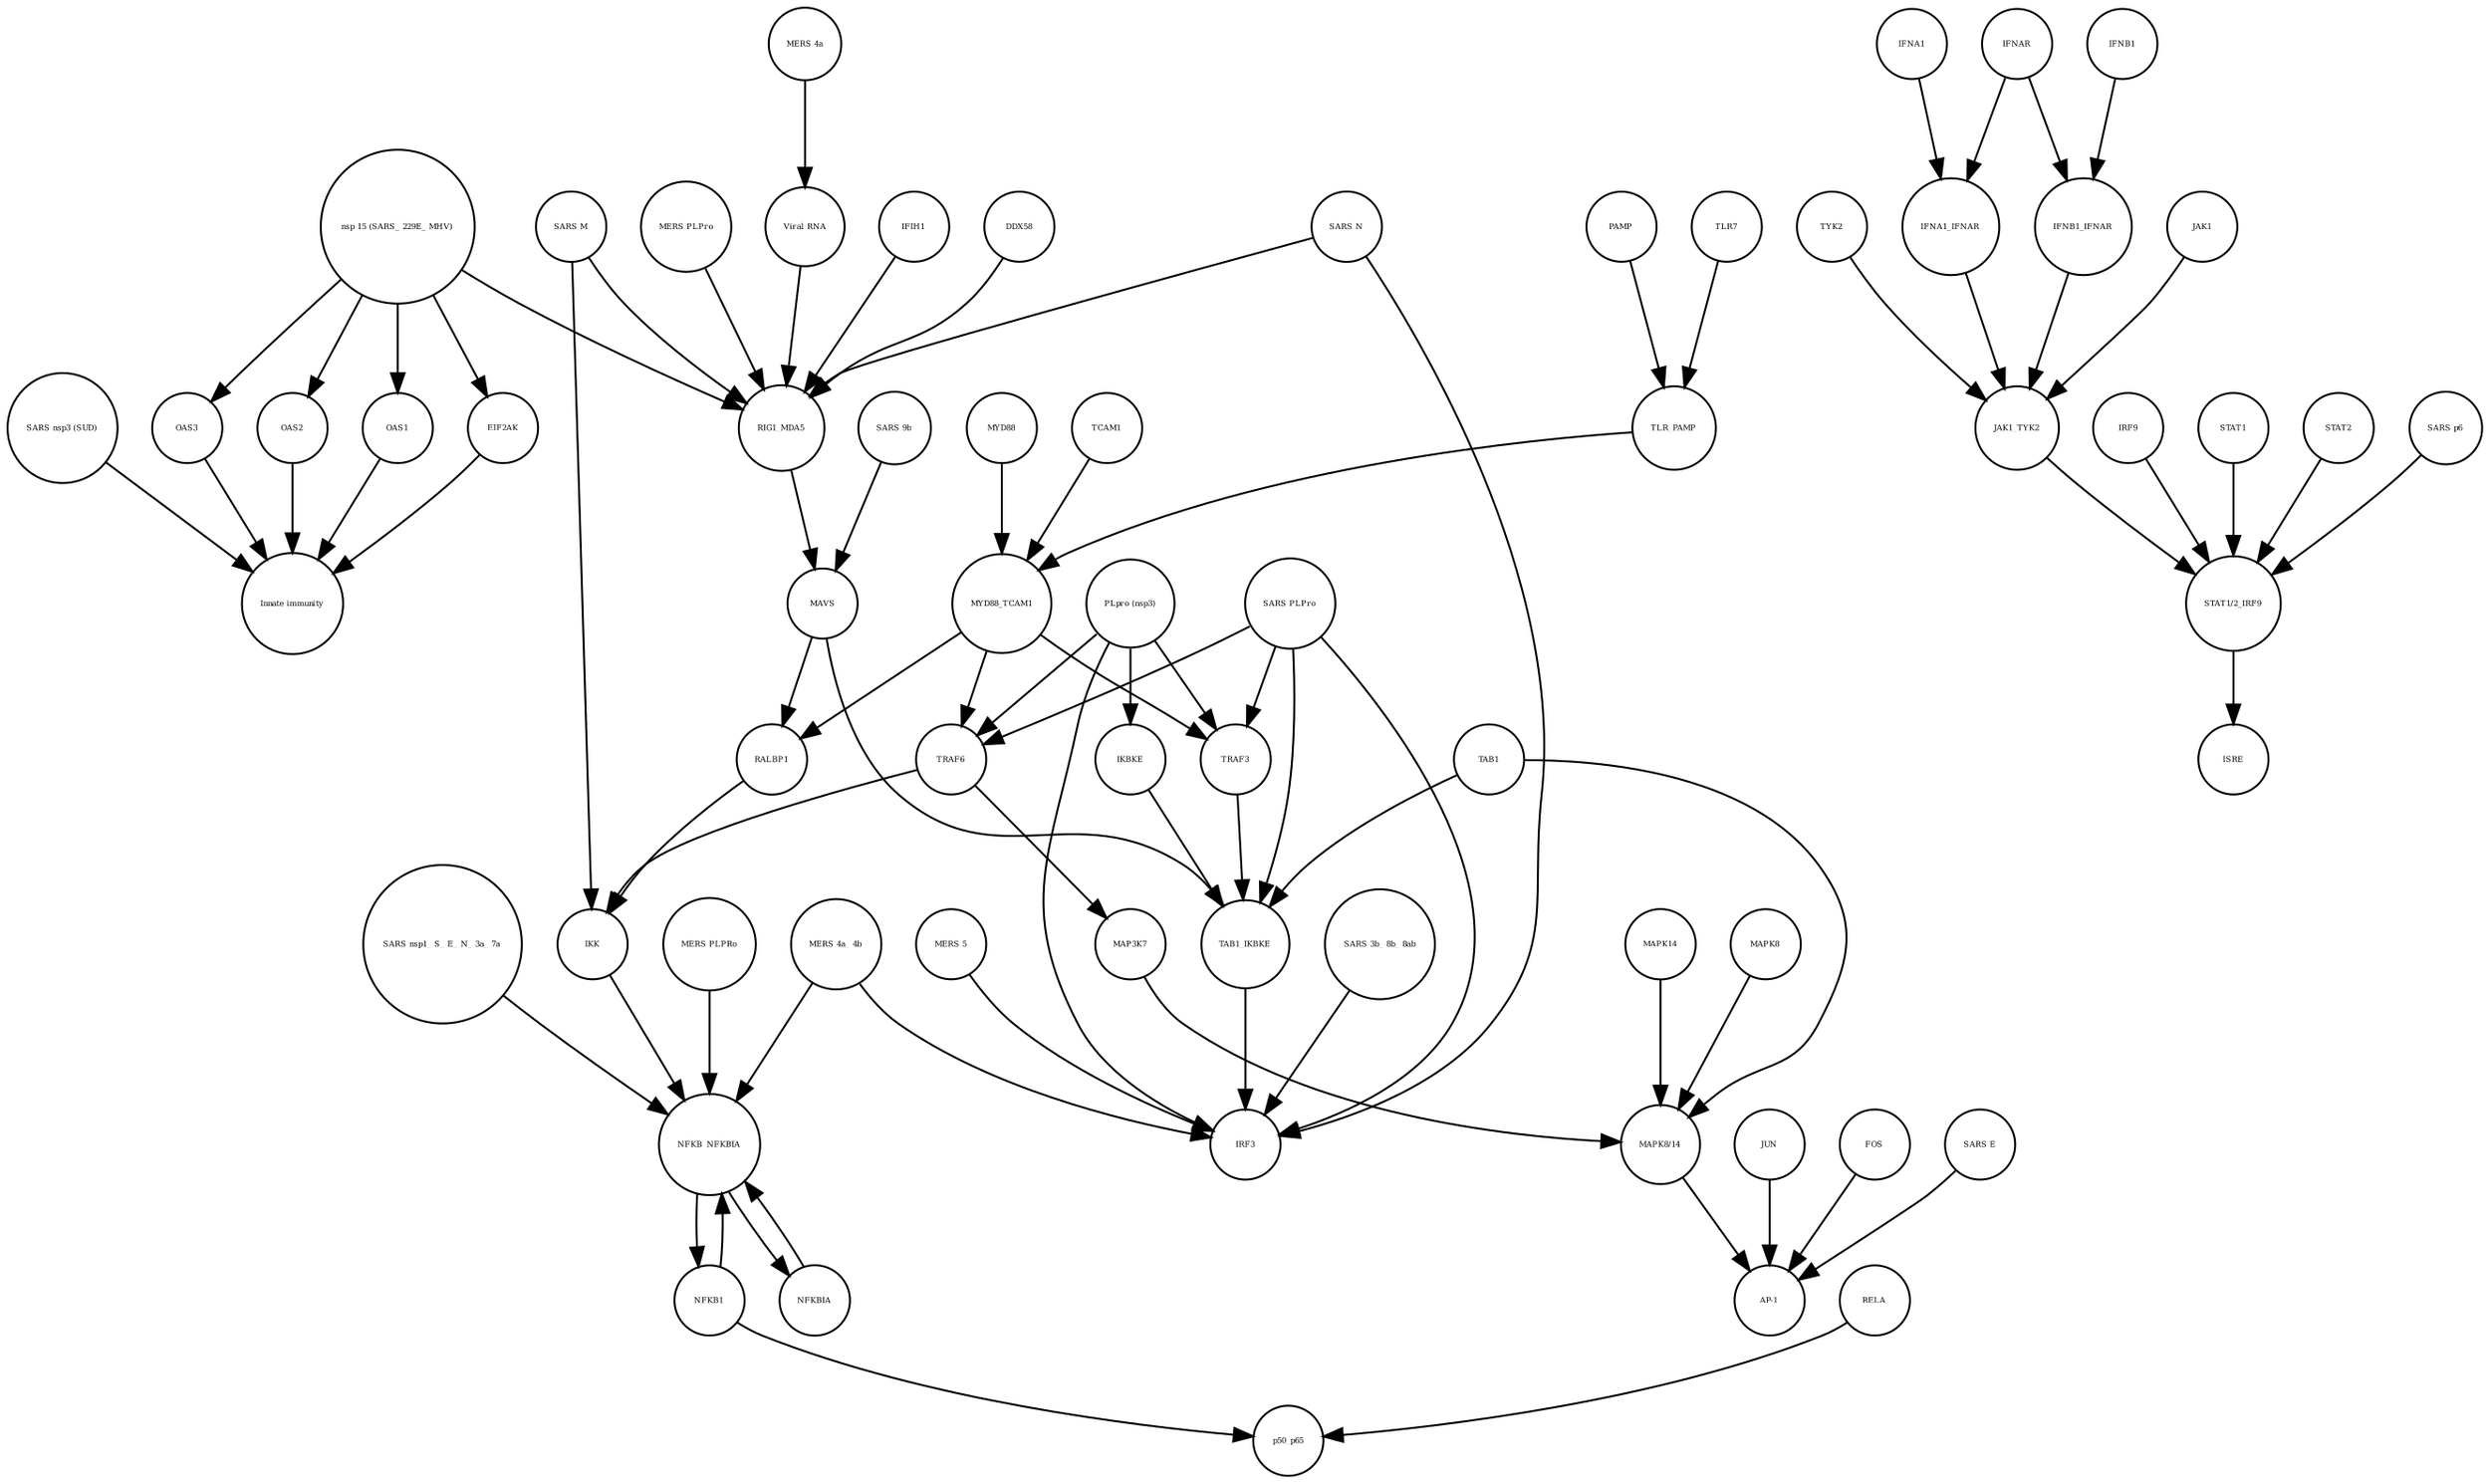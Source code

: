 strict digraph  {
OAS3 [annotation=urn_miriam_pubmed_31226023, bipartite=0, cls=macromolecule, fontsize=4, label=OAS3, shape=circle];
"Innate immunity" [annotation=urn_miriam_pubmed_31226023, bipartite=0, cls=phenotype, fontsize=4, label="Innate immunity", shape=circle];
OAS2 [annotation=urn_miriam_pubmed_31226023, bipartite=0, cls=macromolecule, fontsize=4, label=OAS2, shape=circle];
OAS1 [annotation=urn_miriam_pubmed_31226023, bipartite=0, cls=macromolecule, fontsize=4, label=OAS1, shape=circle];
EIF2AK [annotation=urn_miriam_pubmed_31226023, bipartite=0, cls=macromolecule, fontsize=4, label=EIF2AK, shape=circle];
"SARS nsp3 (SUD)" [annotation=urn_miriam_pubmed_31226023, bipartite=0, cls=macromolecule, fontsize=4, label="SARS nsp3 (SUD)", shape=circle];
"SARS M" [annotation=urn_miriam_pubmed_31226023, bipartite=0, cls=macromolecule, fontsize=4, label="SARS M", shape=circle];
TAB1_IKBKE [annotation="", bipartite=0, cls=complex, fontsize=4, label=TAB1_IKBKE, shape=circle];
"MERS PLPro" [annotation="", bipartite=0, cls=macromolecule, fontsize=4, label="MERS PLPro", shape=circle];
MAPK8 [annotation="", bipartite=0, cls=macromolecule, fontsize=4, label=MAPK8, shape=circle];
"SARS N" [annotation="", bipartite=0, cls=macromolecule, fontsize=4, label="SARS N", shape=circle];
"Viral RNA" [annotation="", bipartite=0, cls="simple chemical", fontsize=4, label="Viral RNA", shape=circle];
IKBKE [annotation="", bipartite=0, cls=macromolecule, fontsize=4, label=IKBKE, shape=circle];
"PLpro (nsp3)" [annotation="", bipartite=0, cls=macromolecule, fontsize=4, label="PLpro (nsp3)", shape=circle];
"nsp 15 (SARS_ 229E_ MHV)" [annotation=urn_miriam_pubmed_31226023, bipartite=0, cls=macromolecule, fontsize=4, label="nsp 15 (SARS_ 229E_ MHV)", shape=circle];
TYK2 [annotation=urn_miriam_pubmed_31226023, bipartite=0, cls=macromolecule, fontsize=4, label=TYK2, shape=circle];
JUN [annotation="", bipartite=0, cls=macromolecule, fontsize=4, label=JUN, shape=circle];
TRAF6 [annotation="", bipartite=0, cls=macromolecule, fontsize=4, label=TRAF6, shape=circle];
"SARS 3b_ 8b_ 8ab" [annotation=urn_miriam_pubmed_31226023, bipartite=0, cls=macromolecule, fontsize=4, label="SARS 3b_ 8b_ 8ab", shape=circle];
IFIH1 [annotation="", bipartite=0, cls=macromolecule, fontsize=4, label=IFIH1, shape=circle];
p50_p65 [annotation="", bipartite=0, cls=complex, fontsize=4, label=p50_p65, shape=circle];
RIG1_MDA5 [annotation="", bipartite=0, cls=complex, fontsize=4, label=RIG1_MDA5, shape=circle];
ISRE [annotation=urn_miriam_pubmed_31226023, bipartite=0, cls=complex, fontsize=4, label=ISRE, shape=circle];
FOS [annotation="", bipartite=0, cls=macromolecule, fontsize=4, label=FOS, shape=circle];
IFNA1_IFNAR [annotation=urn_miriam_pubmed_31226023, bipartite=0, cls=complex, fontsize=4, label=IFNA1_IFNAR, shape=circle];
NFKB_NFKBIA [annotation="", bipartite=0, cls=complex, fontsize=4, label=NFKB_NFKBIA, shape=circle];
TCAM1 [annotation="", bipartite=0, cls=macromolecule, fontsize=4, label=TCAM1, shape=circle];
IRF9 [annotation=urn_miriam_pubmed_31226023, bipartite=0, cls=macromolecule, fontsize=4, label=IRF9, shape=circle];
"SARS nsp1_ S_ E_ N_ 3a_ 7a" [annotation=urn_miriam_pubmed_31226023, bipartite=0, cls=macromolecule, fontsize=4, label="SARS nsp1_ S_ E_ N_ 3a_ 7a", shape=circle];
TLR_PAMP [annotation="", bipartite=0, cls=complex, fontsize=4, label=TLR_PAMP, shape=circle];
"MERS PLPRo" [annotation="", bipartite=0, cls=macromolecule, fontsize=4, label="MERS PLPRo", shape=circle];
JAK1_TYK2 [annotation=urn_miriam_pubmed_31226023, bipartite=0, cls=complex, fontsize=4, label=JAK1_TYK2, shape=circle];
IRF3 [annotation="", bipartite=0, cls=macromolecule, fontsize=4, label=IRF3, shape=circle];
IKK [annotation="", bipartite=0, cls=complex, fontsize=4, label=IKK, shape=circle];
MYD88 [annotation=urn_miriam_pubmed_31226023, bipartite=0, cls=macromolecule, fontsize=4, label=MYD88, shape=circle];
JAK1 [annotation=urn_miriam_pubmed_31226023, bipartite=0, cls=macromolecule, fontsize=4, label=JAK1, shape=circle];
IFNB1_IFNAR [annotation=urn_miriam_pubmed_31226023, bipartite=0, cls=complex, fontsize=4, label=IFNB1_IFNAR, shape=circle];
NFKB1 [annotation="", bipartite=0, cls=macromolecule, fontsize=4, label=NFKB1, shape=circle];
MAP3K7 [annotation="", bipartite=0, cls=macromolecule, fontsize=4, label=MAP3K7, shape=circle];
MAVS [annotation="", bipartite=0, cls=macromolecule, fontsize=4, label=MAVS, shape=circle];
"MERS 5" [annotation="", bipartite=0, cls=macromolecule, fontsize=4, label="MERS 5", shape=circle];
"SARS 9b" [annotation=urn_miriam_pubmed_31226023, bipartite=0, cls=macromolecule, fontsize=4, label="SARS 9b", shape=circle];
IFNA1 [annotation="urn_miriam_pubmed_17911435|urn_miriam_pubmed_24362405", bipartite=0, cls=macromolecule, fontsize=4, label=IFNA1, shape=circle];
STAT1 [annotation=urn_miriam_pubmed_31226023, bipartite=0, cls=macromolecule, fontsize=4, label=STAT1, shape=circle];
"STAT1/2_IRF9" [annotation=urn_miriam_pubmed_31226023, bipartite=0, cls=complex, fontsize=4, label="STAT1/2_IRF9", shape=circle];
"AP-1" [annotation="", bipartite=0, cls=complex, fontsize=4, label="AP-1", shape=circle];
"MERS 4a_ 4b" [annotation="", bipartite=0, cls=macromolecule, fontsize=4, label="MERS 4a_ 4b", shape=circle];
"MAPK8/14" [annotation="", bipartite=0, cls=complex, fontsize=4, label="MAPK8/14", shape=circle];
RALBP1 [annotation="", bipartite=0, cls=macromolecule, fontsize=4, label=RALBP1, shape=circle];
MAPK14 [annotation="", bipartite=0, cls=macromolecule, fontsize=4, label=MAPK14, shape=circle];
TRAF3 [annotation="", bipartite=0, cls=macromolecule, fontsize=4, label=TRAF3, shape=circle];
STAT2 [annotation=urn_miriam_pubmed_31226023, bipartite=0, cls=macromolecule, fontsize=4, label=STAT2, shape=circle];
IFNAR [annotation=urn_miriam_pubmed_31226023, bipartite=0, cls=complex, fontsize=4, label=IFNAR, shape=circle];
"MERS 4a" [annotation="", bipartite=0, cls=macromolecule, fontsize=4, label="MERS 4a", shape=circle];
"SARS E" [annotation=urn_miriam_pubmed_31226023, bipartite=0, cls=macromolecule, fontsize=4, label="SARS E", shape=circle];
RELA [annotation="", bipartite=0, cls=macromolecule, fontsize=4, label=RELA, shape=circle];
PAMP [annotation="", bipartite=0, cls="simple chemical", fontsize=4, label=PAMP, shape=circle];
MYD88_TCAM1 [annotation="", bipartite=0, cls=complex, fontsize=4, label=MYD88_TCAM1, shape=circle];
DDX58 [annotation="", bipartite=0, cls=macromolecule, fontsize=4, label=DDX58, shape=circle];
TAB1 [annotation="", bipartite=0, cls=macromolecule, fontsize=4, label=TAB1, shape=circle];
"SARS p6" [annotation=urn_miriam_pubmed_31226023, bipartite=0, cls=macromolecule, fontsize=4, label="SARS p6", shape=circle];
"SARS PLPro" [annotation=urn_miriam_pubmed_31226023, bipartite=0, cls=macromolecule, fontsize=4, label="SARS PLPro", shape=circle];
TLR7 [annotation="", bipartite=0, cls=macromolecule, fontsize=4, label=TLR7, shape=circle];
NFKBIA [annotation="", bipartite=0, cls=macromolecule, fontsize=4, label=NFKBIA, shape=circle];
IFNB1 [annotation=urn_miriam_pubmed_24362405, bipartite=0, cls=macromolecule, fontsize=4, label=IFNB1, shape=circle];
OAS3 -> "Innate immunity"  [annotation="", interaction_type=stimulation];
OAS2 -> "Innate immunity"  [annotation="", interaction_type=stimulation];
OAS1 -> "Innate immunity"  [annotation="", interaction_type=stimulation];
EIF2AK -> "Innate immunity"  [annotation="", interaction_type=stimulation];
"SARS nsp3 (SUD)" -> "Innate immunity"  [annotation="", interaction_type=inhibition];
"SARS M" -> RIG1_MDA5  [annotation="", interaction_type=inhibition];
"SARS M" -> IKK  [annotation="", interaction_type=inhibition];
TAB1_IKBKE -> IRF3  [annotation="", interaction_type=catalysis];
"MERS PLPro" -> RIG1_MDA5  [annotation="", interaction_type=inhibition];
MAPK8 -> "MAPK8/14"  [annotation="", interaction_type=production];
"SARS N" -> RIG1_MDA5  [annotation="", interaction_type=inhibition];
"SARS N" -> IRF3  [annotation="", interaction_type=inhibition];
"Viral RNA" -> RIG1_MDA5  [annotation="", interaction_type=catalysis];
IKBKE -> TAB1_IKBKE  [annotation="", interaction_type=production];
"PLpro (nsp3)" -> TRAF3  [annotation="", interaction_type=inhibition];
"PLpro (nsp3)" -> IKBKE  [annotation="", interaction_type=inhibition];
"PLpro (nsp3)" -> IRF3  [annotation="", interaction_type=inhibition];
"PLpro (nsp3)" -> TRAF6  [annotation=urn_miriam_pubmed_31226023, interaction_type=inhibition];
"nsp 15 (SARS_ 229E_ MHV)" -> OAS3  [annotation="", interaction_type=inhibition];
"nsp 15 (SARS_ 229E_ MHV)" -> RIG1_MDA5  [annotation="", interaction_type=inhibition];
"nsp 15 (SARS_ 229E_ MHV)" -> OAS1  [annotation="", interaction_type=inhibition];
"nsp 15 (SARS_ 229E_ MHV)" -> EIF2AK  [annotation="", interaction_type=inhibition];
"nsp 15 (SARS_ 229E_ MHV)" -> OAS2  [annotation="", interaction_type=inhibition];
TYK2 -> JAK1_TYK2  [annotation="", interaction_type=production];
JUN -> "AP-1"  [annotation="", interaction_type=production];
TRAF6 -> IKK  [annotation="", interaction_type=catalysis];
TRAF6 -> MAP3K7  [annotation="", interaction_type=catalysis];
"SARS 3b_ 8b_ 8ab" -> IRF3  [annotation="", interaction_type=inhibition];
IFIH1 -> RIG1_MDA5  [annotation="", interaction_type=production];
RIG1_MDA5 -> MAVS  [annotation="", interaction_type=catalysis];
FOS -> "AP-1"  [annotation="", interaction_type=production];
IFNA1_IFNAR -> JAK1_TYK2  [annotation=urn_miriam_pubmed_31226023, interaction_type=catalysis];
NFKB_NFKBIA -> NFKBIA  [annotation="", interaction_type=production];
NFKB_NFKBIA -> NFKB1  [annotation="", interaction_type=production];
TCAM1 -> MYD88_TCAM1  [annotation="", interaction_type=production];
IRF9 -> "STAT1/2_IRF9"  [annotation="", interaction_type=production];
"SARS nsp1_ S_ E_ N_ 3a_ 7a" -> NFKB_NFKBIA  [annotation="", interaction_type=catalysis];
TLR_PAMP -> MYD88_TCAM1  [annotation="", interaction_type=catalysis];
"MERS PLPRo" -> NFKB_NFKBIA  [annotation="", interaction_type=inhibition];
JAK1_TYK2 -> "STAT1/2_IRF9"  [annotation=urn_miriam_pubmed_31226023, interaction_type=catalysis];
IKK -> NFKB_NFKBIA  [annotation="", interaction_type=inhibition];
MYD88 -> MYD88_TCAM1  [annotation="", interaction_type=production];
JAK1 -> JAK1_TYK2  [annotation="", interaction_type=production];
IFNB1_IFNAR -> JAK1_TYK2  [annotation=urn_miriam_pubmed_31226023, interaction_type=catalysis];
NFKB1 -> p50_p65  [annotation="", interaction_type=production];
NFKB1 -> NFKB_NFKBIA  [annotation="", interaction_type=production];
MAP3K7 -> "MAPK8/14"  [annotation="", interaction_type=catalysis];
MAVS -> TAB1_IKBKE  [annotation="", interaction_type=catalysis];
MAVS -> RALBP1  [annotation="", interaction_type=catalysis];
"MERS 5" -> IRF3  [annotation="", interaction_type=inhibition];
"SARS 9b" -> MAVS  [annotation="", interaction_type=inhibition];
IFNA1 -> IFNA1_IFNAR  [annotation="", interaction_type=production];
STAT1 -> "STAT1/2_IRF9"  [annotation="", interaction_type=production];
"STAT1/2_IRF9" -> ISRE  [annotation="", interaction_type=production];
"MERS 4a_ 4b" -> NFKB_NFKBIA  [annotation="", interaction_type=inhibition];
"MERS 4a_ 4b" -> IRF3  [annotation="", interaction_type=inhibition];
"MAPK8/14" -> "AP-1"  [annotation="", interaction_type=catalysis];
RALBP1 -> IKK  [annotation="", interaction_type=catalysis];
MAPK14 -> "MAPK8/14"  [annotation="", interaction_type=production];
TRAF3 -> TAB1_IKBKE  [annotation="", interaction_type=catalysis];
STAT2 -> "STAT1/2_IRF9"  [annotation="", interaction_type=production];
IFNAR -> IFNA1_IFNAR  [annotation="", interaction_type=production];
IFNAR -> IFNB1_IFNAR  [annotation="", interaction_type=production];
"MERS 4a" -> "Viral RNA"  [annotation="", interaction_type=inhibition];
"SARS E" -> "AP-1"  [annotation="", interaction_type=catalysis];
RELA -> p50_p65  [annotation="", interaction_type=production];
PAMP -> TLR_PAMP  [annotation="", interaction_type=production];
MYD88_TCAM1 -> TRAF3  [annotation="", interaction_type=catalysis];
MYD88_TCAM1 -> RALBP1  [annotation="", interaction_type=catalysis];
MYD88_TCAM1 -> TRAF6  [annotation=urn_miriam_pubmed_31226023, interaction_type=catalysis];
DDX58 -> RIG1_MDA5  [annotation="", interaction_type=production];
TAB1 -> TAB1_IKBKE  [annotation="", interaction_type=production];
TAB1 -> "MAPK8/14"  [annotation="", interaction_type=catalysis];
"SARS p6" -> "STAT1/2_IRF9"  [annotation=urn_miriam_pubmed_31226023, interaction_type=inhibition];
"SARS PLPro" -> TRAF3  [annotation="", interaction_type=inhibition];
"SARS PLPro" -> TAB1_IKBKE  [annotation="", interaction_type=inhibition];
"SARS PLPro" -> IRF3  [annotation="", interaction_type=inhibition];
"SARS PLPro" -> TRAF6  [annotation=urn_miriam_pubmed_31226023, interaction_type=inhibition];
TLR7 -> TLR_PAMP  [annotation="", interaction_type=production];
NFKBIA -> NFKB_NFKBIA  [annotation="", interaction_type=production];
IFNB1 -> IFNB1_IFNAR  [annotation="", interaction_type=production];
}
